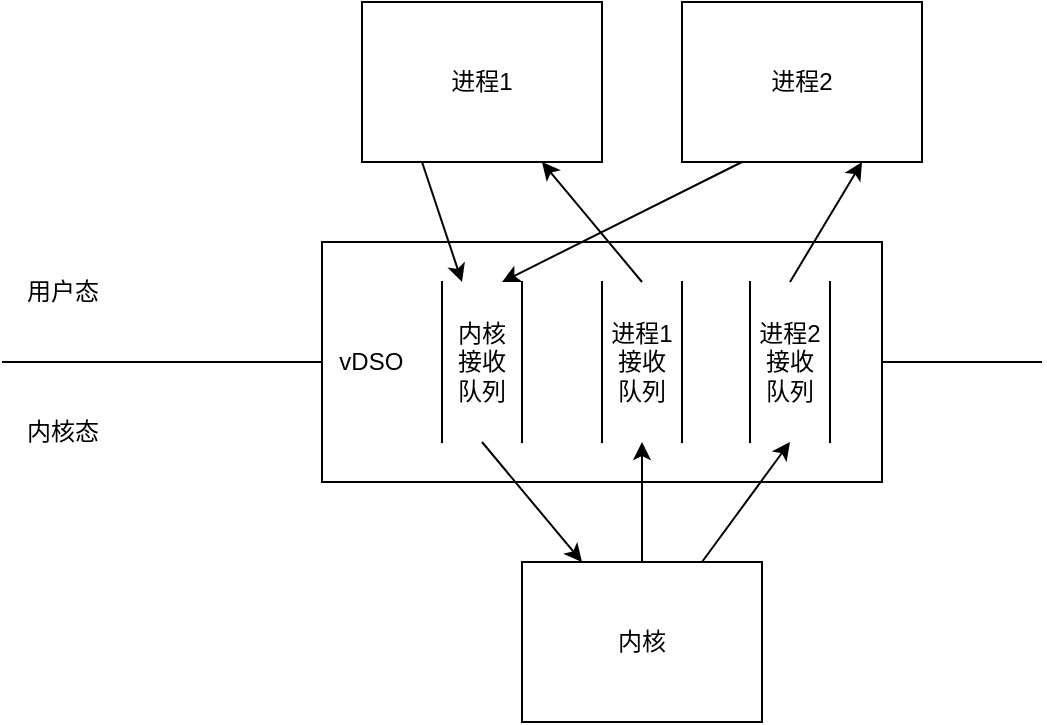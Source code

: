 <mxfile scale="2" border="0">
    <diagram id="v3GRKo6sBgb-6uWojNqF" name="第 1 页">
        <mxGraphModel dx="617" dy="599" grid="1" gridSize="10" guides="1" tooltips="1" connect="1" arrows="1" fold="1" page="1" pageScale="1" pageWidth="827" pageHeight="1169" math="0" shadow="0">
            <root>
                <mxCell id="0"/>
                <mxCell id="1" parent="0"/>
                <mxCell id="5" value="" style="endArrow=none;html=1;" parent="1" edge="1">
                    <mxGeometry width="50" height="50" relative="1" as="geometry">
                        <mxPoint x="40" y="220" as="sourcePoint"/>
                        <mxPoint x="560" y="220" as="targetPoint"/>
                    </mxGeometry>
                </mxCell>
                <mxCell id="2" value="&amp;nbsp; vDSO" style="rounded=0;whiteSpace=wrap;html=1;align=left;" parent="1" vertex="1">
                    <mxGeometry x="200" y="160" width="280" height="120" as="geometry"/>
                </mxCell>
                <mxCell id="17" style="edgeStyle=none;html=1;exitX=0.5;exitY=1;exitDx=0;exitDy=0;entryX=0.25;entryY=0;entryDx=0;entryDy=0;" parent="1" source="3" target="10" edge="1">
                    <mxGeometry relative="1" as="geometry"/>
                </mxCell>
                <mxCell id="3" value="&lt;div&gt;内核&lt;/div&gt;接收&lt;br&gt;&lt;div&gt;队列&lt;/div&gt;" style="shape=partialRectangle;whiteSpace=wrap;html=1;bottom=0;top=0;fillColor=none;" parent="1" vertex="1">
                    <mxGeometry x="260" y="180" width="40" height="80" as="geometry"/>
                </mxCell>
                <mxCell id="25" style="edgeStyle=none;html=1;exitX=0.5;exitY=0;exitDx=0;exitDy=0;entryX=0.75;entryY=1;entryDx=0;entryDy=0;" edge="1" parent="1" source="4" target="6">
                    <mxGeometry relative="1" as="geometry"/>
                </mxCell>
                <mxCell id="4" value="&lt;div&gt;进程1&lt;/div&gt;接收&lt;div&gt;队列&lt;/div&gt;" style="shape=partialRectangle;whiteSpace=wrap;html=1;bottom=0;top=0;fillColor=none;" parent="1" vertex="1">
                    <mxGeometry x="340" y="180" width="40" height="80" as="geometry"/>
                </mxCell>
                <mxCell id="24" style="edgeStyle=none;html=1;exitX=0.25;exitY=1;exitDx=0;exitDy=0;entryX=0.25;entryY=0;entryDx=0;entryDy=0;" edge="1" parent="1" source="6" target="3">
                    <mxGeometry relative="1" as="geometry"/>
                </mxCell>
                <mxCell id="6" value="进程1" style="rounded=0;whiteSpace=wrap;html=1;" parent="1" vertex="1">
                    <mxGeometry x="220" y="40" width="120" height="80" as="geometry"/>
                </mxCell>
                <mxCell id="26" style="edgeStyle=none;html=1;exitX=0.25;exitY=1;exitDx=0;exitDy=0;entryX=0.75;entryY=0;entryDx=0;entryDy=0;" edge="1" parent="1" source="8" target="3">
                    <mxGeometry relative="1" as="geometry"/>
                </mxCell>
                <mxCell id="8" value="进程2" style="rounded=0;whiteSpace=wrap;html=1;" parent="1" vertex="1">
                    <mxGeometry x="380" y="40" width="120" height="80" as="geometry"/>
                </mxCell>
                <mxCell id="22" style="edgeStyle=none;html=1;exitX=0.5;exitY=0;exitDx=0;exitDy=0;entryX=0.5;entryY=1;entryDx=0;entryDy=0;" edge="1" parent="1" source="10" target="4">
                    <mxGeometry relative="1" as="geometry"/>
                </mxCell>
                <mxCell id="23" style="edgeStyle=none;html=1;exitX=0.75;exitY=0;exitDx=0;exitDy=0;entryX=0.5;entryY=1;entryDx=0;entryDy=0;" edge="1" parent="1" source="10" target="21">
                    <mxGeometry relative="1" as="geometry"/>
                </mxCell>
                <mxCell id="10" value="内核" style="rounded=0;whiteSpace=wrap;html=1;" parent="1" vertex="1">
                    <mxGeometry x="300" y="320" width="120" height="80" as="geometry"/>
                </mxCell>
                <mxCell id="19" value="用户态" style="text;html=1;align=center;verticalAlign=middle;resizable=0;points=[];autosize=1;strokeColor=none;fillColor=none;" parent="1" vertex="1">
                    <mxGeometry x="40" y="170" width="60" height="30" as="geometry"/>
                </mxCell>
                <mxCell id="20" value="内核态" style="text;html=1;align=center;verticalAlign=middle;resizable=0;points=[];autosize=1;strokeColor=none;fillColor=none;" parent="1" vertex="1">
                    <mxGeometry x="40" y="240" width="60" height="30" as="geometry"/>
                </mxCell>
                <mxCell id="28" style="edgeStyle=none;html=1;exitX=0.5;exitY=0;exitDx=0;exitDy=0;entryX=0.75;entryY=1;entryDx=0;entryDy=0;" edge="1" parent="1" source="21" target="8">
                    <mxGeometry relative="1" as="geometry"/>
                </mxCell>
                <mxCell id="21" value="&lt;div&gt;进程2&lt;/div&gt;接收&lt;div&gt;队列&lt;/div&gt;" style="shape=partialRectangle;whiteSpace=wrap;html=1;bottom=0;top=0;fillColor=none;" vertex="1" parent="1">
                    <mxGeometry x="414" y="180" width="40" height="80" as="geometry"/>
                </mxCell>
            </root>
        </mxGraphModel>
    </diagram>
</mxfile>